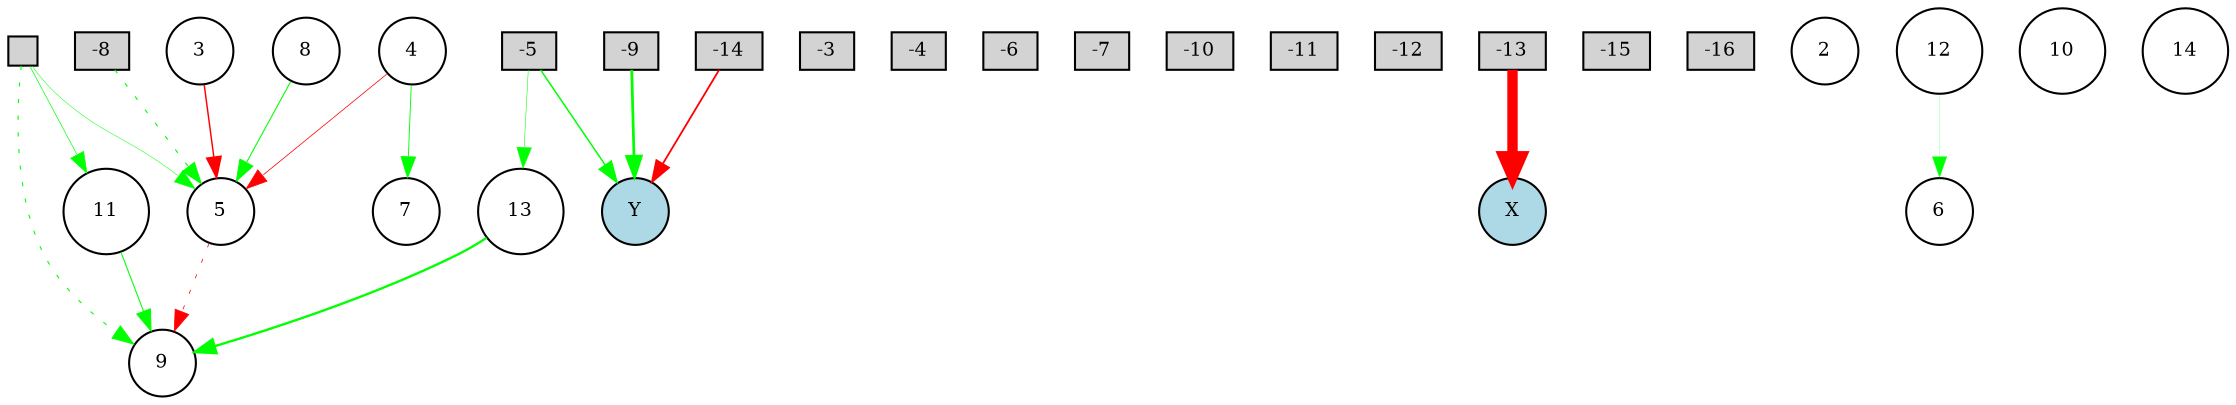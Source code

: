 digraph {
	node [fontsize=9 height=0.2 shape=circle width=0.2]
		"" [fillcolor=lightgray shape=box style=filled]
		"" [fillcolor=lightgray shape=box style=filled]
		-3 [fillcolor=lightgray shape=box style=filled]
		-4 [fillcolor=lightgray shape=box style=filled]
		-5 [fillcolor=lightgray shape=box style=filled]
		-6 [fillcolor=lightgray shape=box style=filled]
		-7 [fillcolor=lightgray shape=box style=filled]
		-8 [fillcolor=lightgray shape=box style=filled]
		-9 [fillcolor=lightgray shape=box style=filled]
		-10 [fillcolor=lightgray shape=box style=filled]
		-11 [fillcolor=lightgray shape=box style=filled]
		-12 [fillcolor=lightgray shape=box style=filled]
		-13 [fillcolor=lightgray shape=box style=filled]
		-14 [fillcolor=lightgray shape=box style=filled]
		-15 [fillcolor=lightgray shape=box style=filled]
		-16 [fillcolor=lightgray shape=box style=filled]
		X [fillcolor=lightblue style=filled]
		Y [fillcolor=lightblue style=filled]
		2 [fillcolor=white style=filled]
		3 [fillcolor=white style=filled]
		4 [fillcolor=white style=filled]
		5 [fillcolor=white style=filled]
		6 [fillcolor=white style=filled]
		7 [fillcolor=white style=filled]
		8 [fillcolor=white style=filled]
		9 [fillcolor=white style=filled]
		10 [fillcolor=white style=filled]
		11 [fillcolor=white style=filled]
		12 [fillcolor=white style=filled]
		13 [fillcolor=white style=filled]
		14 [fillcolor=white style=filled]
			5 -> 9 [color=red penwidth=0.3673139228656864 style=dotted]
			4 -> 7 [color=green penwidth=0.42718922071376486 style=solid]
			-5 -> Y [color=green penwidth=0.716696141171507 style=solid]
			4 -> 5 [color=red penwidth=0.3647605881792685 style=solid]
			"" -> 9 [color=green penwidth=0.5314845977355571 style=dotted]
			11 -> 9 [color=green penwidth=0.504128030850705 style=solid]
			-8 -> 5 [color=green penwidth=0.5435067238720243 style=dotted]
			12 -> 6 [color=green penwidth=0.1018869297956751 style=solid]
			-5 -> 13 [color=green penwidth=0.25297882653273535 style=solid]
			"" -> 11 [color=green penwidth=0.32750539612540536 style=solid]
			"" -> 5 [color=green penwidth=0.23356190335239022 style=solid]
			-9 -> Y [color=green penwidth=1.3238493635738742 style=solid]
			-13 -> X [color=red penwidth=4.981698720897705 style=solid]
			13 -> 9 [color=green penwidth=1.1118644048826372 style=solid]
			8 -> 5 [color=green penwidth=0.5181614755073644 style=solid]
			-14 -> Y [color=red penwidth=0.866421422392412 style=solid]
			3 -> 5 [color=red penwidth=0.6945264673309663 style=solid]
}